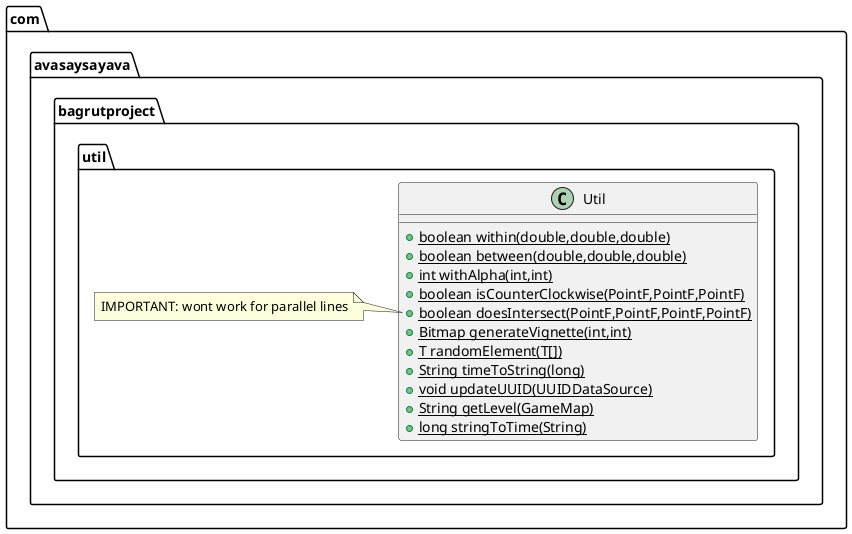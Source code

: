 @startuml
class com.avasaysayava.bagrutproject.util.Util {
+ {static} boolean within(double,double,double)
+ {static} boolean between(double,double,double)
+ {static} int withAlpha(int,int)
+ {static} boolean isCounterClockwise(PointF,PointF,PointF)
+ {static} boolean doesIntersect(PointF,PointF,PointF,PointF)
+ {static} Bitmap generateVignette(int,int)
+ {static} T randomElement(T[])
+ {static} String timeToString(long)
+ {static} void updateUUID(UUIDDataSource)
+ {static} String getLevel(GameMap)
+ {static} long stringToTime(String)
}
note left of com.avasaysayava.bagrutproject.util.Util::doesIntersect(PointF,PointF,PointF,PointF)
 IMPORTANT: wont work for parallel lines
end note

@enduml